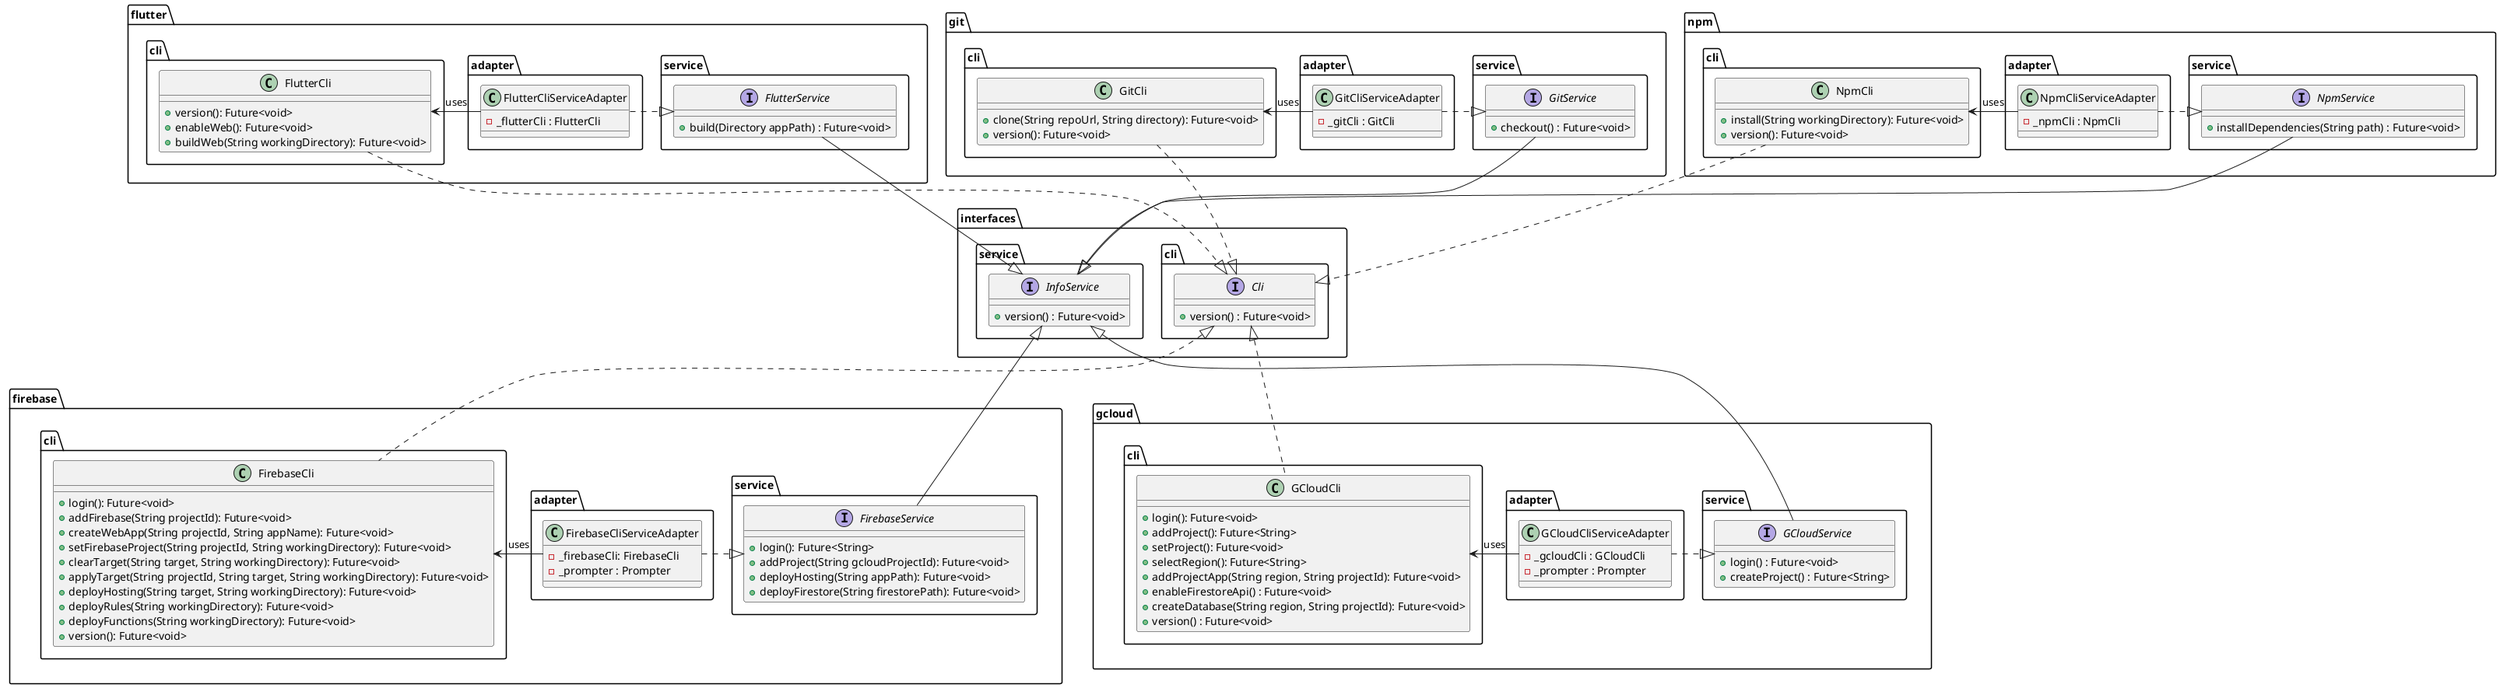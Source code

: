 @startuml services_class_diagram

package firebase {
    package service as firebase.service {
        interface FirebaseService {
            + login(): Future<String>
            + addProject(String gcloudProjectId): Future<void>
            + deployHosting(String appPath): Future<void>
            + deployFirestore(String firestorePath): Future<void>
        }
    }

    package adapter as firebase.adapter {
        class FirebaseCliServiceAdapter {
            - _firebaseCli: FirebaseCli
            - _prompter : Prompter
        }
    }

    package cli as firebase.cli {
        class FirebaseCli {
            + login(): Future<void>
            + addFirebase(String projectId): Future<void>
            + createWebApp(String projectId, String appName): Future<void>
            + setFirebaseProject(String projectId, String workingDirectory): Future<void>
            + clearTarget(String target, String workingDirectory): Future<void>
            + applyTarget(String projectId, String target, String workingDirectory): Future<void>
            + deployHosting(String target, String workingDirectory): Future<void>
            + deployRules(String workingDirectory): Future<void>
            + deployFunctions(String workingDirectory): Future<void>
            + version(): Future<void>
        }
    }
}

package gcloud {
    package service as gcloud.service {
        interface GCloudService {
            + login() : Future<void>
            + createProject() : Future<String>
        }

    }

    package adapter as gcloud.adapter {
        class GCloudCliServiceAdapter {
            - _gcloudCli : GCloudCli
            - _prompter : Prompter
        }
    }

    package cli as gcloud.cli {
        class GCloudCli {
            + login(): Future<void>
            + addProject(): Future<String>
            + setProject(): Future<void>
            + selectRegion(): Future<String>
            + addProjectApp(String region, String projectId): Future<void>
            + enableFirestoreApi() : Future<void>
            + createDatabase(String region, String projectId): Future<void>
            + version() : Future<void>
        }
    }
}

package flutter {
    package service as flutter.service {
        interface FlutterService  {
            + build(Directory appPath) : Future<void>
        }

    }

    package adapter as flutter.adapter {
        class FlutterCliServiceAdapter  {
            - _flutterCli : FlutterCli
        }
    }

    package cli as flutter.cli {
        class FlutterCli {
            + version(): Future<void>
            + enableWeb(): Future<void>
            + buildWeb(String workingDirectory): Future<void>
        }
    }
}

package git {
    package service as git.service{
        interface GitService  {
            + checkout() : Future<void>
        }
    }

    package adapter as git.adapter {
        class GitCliServiceAdapter {
            - _gitCli : GitCli
        }
    }

    package cli as git.cli {
        class GitCli {
            + clone(String repoUrl, String directory): Future<void>
            + version(): Future<void>
        }
    }
}

package npm {
    package service as npm.service {
        interface NpmService  {
            + installDependencies(String path) : Future<void>
        }
    }

    package adapter as npm.adapter {
        class NpmCliServiceAdapter  {
            - _npmCli : NpmCli
        }
    }

    package cli as npm.cli {
        class NpmCli {
            + install(String workingDirectory): Future<void>
            + version(): Future<void>
        }
    }
}

package interfaces {
    package service {
        interface InfoService {
            + version() : Future<void>
        }
    }

    package cli {
        interface Cli {
            + version() : Future<void>
        }
    }
}

FirebaseCliServiceAdapter .right.|> FirebaseService
GCloudCliServiceAdapter .right.|> GCloudService
FlutterCliServiceAdapter .right.|> FlutterService
GitCliServiceAdapter .right.|> GitService
NpmCliServiceAdapter .right.|> NpmService

FirebaseCliServiceAdapter -right-> FirebaseCli : uses
GCloudCliServiceAdapter -right-> GCloudCli : uses
FlutterCliServiceAdapter -left-> FlutterCli : uses
GitCliServiceAdapter -left-> GitCli : uses
NpmCliServiceAdapter -left-> NpmCli : uses


FirebaseCli .up.|> Cli
GCloudCli .up.|> Cli
FlutterCli .down.|> Cli
GitCli .down.|> Cli
NpmCli .down.|> Cli

firebase --[hidden]right--> gcloud
InfoService --[hidden]right--> Cli

FirebaseService -up-|> InfoService
GCloudService -up-|> InfoService
GitService -down-|> InfoService
FlutterService -down-|> InfoService
NpmService -down-|> InfoService

@enduml
